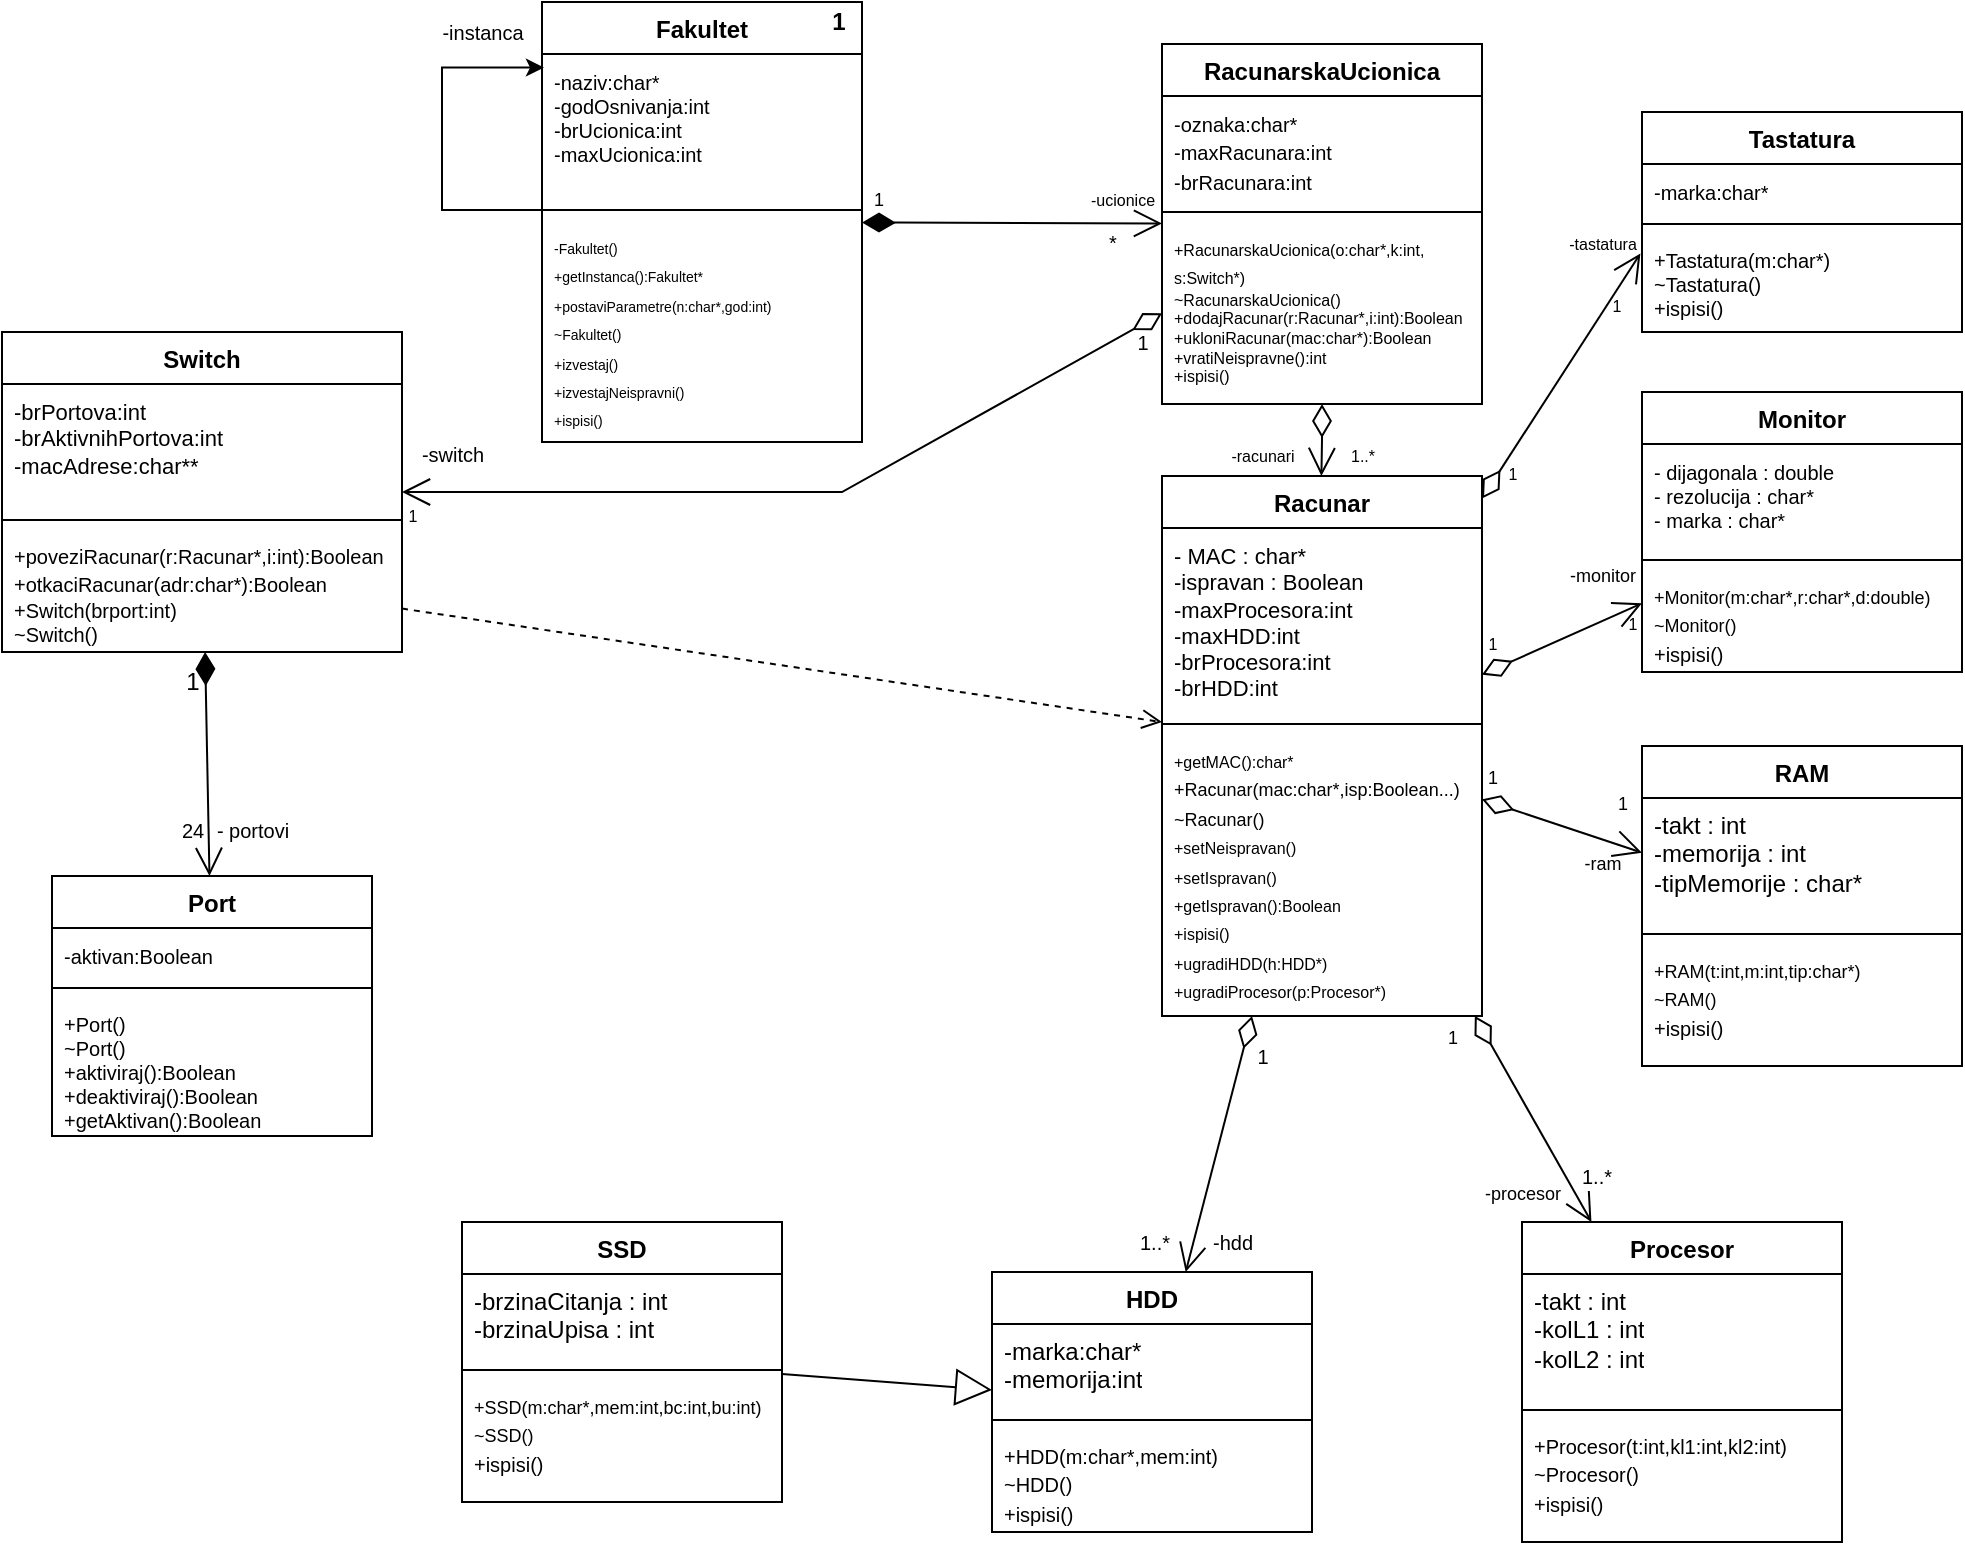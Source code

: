 <mxfile version="24.2.2" type="device">
  <diagram id="C5RBs43oDa-KdzZeNtuy" name="Page-1">
    <mxGraphModel dx="1105" dy="549" grid="1" gridSize="10" guides="1" tooltips="1" connect="1" arrows="1" fold="1" page="1" pageScale="1" pageWidth="1169" pageHeight="827" math="0" shadow="0">
      <root>
        <mxCell id="WIyWlLk6GJQsqaUBKTNV-0" />
        <mxCell id="WIyWlLk6GJQsqaUBKTNV-1" parent="WIyWlLk6GJQsqaUBKTNV-0" />
        <mxCell id="Zq7IhAjDlZkIPvdR3lhH-0" value="Fakultet" style="swimlane;fontStyle=1;align=center;verticalAlign=top;childLayout=stackLayout;horizontal=1;startSize=26;horizontalStack=0;resizeParent=1;resizeParentMax=0;resizeLast=0;collapsible=1;marginBottom=0;whiteSpace=wrap;html=1;" parent="WIyWlLk6GJQsqaUBKTNV-1" vertex="1">
          <mxGeometry x="330" y="15" width="160" height="220" as="geometry">
            <mxRectangle x="90" y="60" width="80" height="30" as="alternateBounds" />
          </mxGeometry>
        </mxCell>
        <mxCell id="Zq7IhAjDlZkIPvdR3lhH-1" value="&lt;div&gt;&lt;span style=&quot;font-size: 10px; background-color: initial;&quot;&gt;-naziv:char*&lt;/span&gt;&lt;br&gt;&lt;/div&gt;&lt;div style=&quot;font-size: 10px;&quot;&gt;&lt;font style=&quot;font-size: 10px;&quot;&gt;-godOsnivanja:int&lt;/font&gt;&lt;/div&gt;&lt;div style=&quot;font-size: 10px;&quot;&gt;&lt;font style=&quot;font-size: 10px;&quot;&gt;-brUcionica:int&lt;/font&gt;&lt;/div&gt;&lt;div style=&quot;font-size: 10px;&quot;&gt;&lt;font style=&quot;font-size: 10px;&quot;&gt;-maxUcionica:int&lt;/font&gt;&lt;/div&gt;&lt;div style=&quot;font-size: 10px;&quot;&gt;&lt;br&gt;&lt;/div&gt;" style="text;strokeColor=none;fillColor=none;align=left;verticalAlign=top;spacingLeft=4;spacingRight=4;overflow=hidden;rotatable=0;points=[[0,0.5],[1,0.5]];portConstraint=eastwest;whiteSpace=wrap;html=1;" parent="Zq7IhAjDlZkIPvdR3lhH-0" vertex="1">
          <mxGeometry y="26" width="160" height="74" as="geometry" />
        </mxCell>
        <mxCell id="qNnTFjgTb9d9i5QFNb41-11" style="edgeStyle=orthogonalEdgeStyle;rounded=0;orthogonalLoop=1;jettySize=auto;html=1;entryX=0.006;entryY=0.092;entryDx=0;entryDy=0;entryPerimeter=0;" parent="Zq7IhAjDlZkIPvdR3lhH-0" source="Zq7IhAjDlZkIPvdR3lhH-2" target="Zq7IhAjDlZkIPvdR3lhH-1" edge="1">
          <mxGeometry relative="1" as="geometry">
            <mxPoint x="-70" y="25" as="targetPoint" />
            <Array as="points">
              <mxPoint x="-50" y="104" />
              <mxPoint x="-50" y="33" />
            </Array>
          </mxGeometry>
        </mxCell>
        <mxCell id="Zq7IhAjDlZkIPvdR3lhH-2" value="" style="line;strokeWidth=1;fillColor=none;align=left;verticalAlign=middle;spacingTop=-1;spacingLeft=3;spacingRight=3;rotatable=0;labelPosition=right;points=[];portConstraint=eastwest;strokeColor=inherit;" parent="Zq7IhAjDlZkIPvdR3lhH-0" vertex="1">
          <mxGeometry y="100" width="160" height="8" as="geometry" />
        </mxCell>
        <mxCell id="Zq7IhAjDlZkIPvdR3lhH-3" value="&lt;div&gt;&lt;font style=&quot;font-size: 7px;&quot;&gt;-Fakultet()&lt;/font&gt;&lt;/div&gt;&lt;div&gt;&lt;font style=&quot;font-size: 7px;&quot;&gt;+getInstanca():Fakultet*&lt;/font&gt;&lt;/div&gt;&lt;div&gt;&lt;font style=&quot;font-size: 7px;&quot;&gt;+postaviParametre(n:char*,god:int)&lt;/font&gt;&lt;/div&gt;&lt;div&gt;&lt;span style=&quot;font-size: 7px;&quot;&gt;~Fakultet()&lt;/span&gt;&lt;/div&gt;&lt;font style=&quot;font-size: 7px;&quot;&gt;+izvestaj()&lt;/font&gt;&lt;div&gt;&lt;span style=&quot;font-size: 7px;&quot;&gt;+izvestajNeispravni()&lt;/span&gt;&lt;/div&gt;&lt;div&gt;&lt;span style=&quot;font-size: 7px;&quot;&gt;+ispisi()&lt;/span&gt;&lt;/div&gt;" style="text;strokeColor=none;fillColor=none;align=left;verticalAlign=top;spacingLeft=4;spacingRight=4;overflow=hidden;rotatable=0;points=[[0,0.5],[1,0.5]];portConstraint=eastwest;whiteSpace=wrap;html=1;" parent="Zq7IhAjDlZkIPvdR3lhH-0" vertex="1">
          <mxGeometry y="108" width="160" height="112" as="geometry" />
        </mxCell>
        <mxCell id="Zq7IhAjDlZkIPvdR3lhH-4" value="RacunarskaUcionica" style="swimlane;fontStyle=1;align=center;verticalAlign=top;childLayout=stackLayout;horizontal=1;startSize=26;horizontalStack=0;resizeParent=1;resizeParentMax=0;resizeLast=0;collapsible=1;marginBottom=0;whiteSpace=wrap;html=1;" parent="WIyWlLk6GJQsqaUBKTNV-1" vertex="1">
          <mxGeometry x="640" y="36" width="160" height="180" as="geometry" />
        </mxCell>
        <mxCell id="Zq7IhAjDlZkIPvdR3lhH-5" value="&lt;font style=&quot;font-size: 10px;&quot;&gt;-oznaka:char*&lt;/font&gt;&lt;div&gt;&lt;span style=&quot;font-size: 10px;&quot;&gt;-maxRacunara:int&lt;br&gt;&lt;/span&gt;&lt;div&gt;&lt;font style=&quot;font-size: 10px;&quot;&gt;-brRacunara:int&lt;/font&gt;&lt;/div&gt;&lt;/div&gt;" style="text;strokeColor=none;fillColor=none;align=left;verticalAlign=top;spacingLeft=4;spacingRight=4;overflow=hidden;rotatable=0;points=[[0,0.5],[1,0.5]];portConstraint=eastwest;whiteSpace=wrap;html=1;" parent="Zq7IhAjDlZkIPvdR3lhH-4" vertex="1">
          <mxGeometry y="26" width="160" height="54" as="geometry" />
        </mxCell>
        <mxCell id="Zq7IhAjDlZkIPvdR3lhH-6" value="" style="line;strokeWidth=1;fillColor=none;align=left;verticalAlign=middle;spacingTop=-1;spacingLeft=3;spacingRight=3;rotatable=0;labelPosition=right;points=[];portConstraint=eastwest;strokeColor=inherit;" parent="Zq7IhAjDlZkIPvdR3lhH-4" vertex="1">
          <mxGeometry y="80" width="160" height="8" as="geometry" />
        </mxCell>
        <mxCell id="Zq7IhAjDlZkIPvdR3lhH-7" value="&lt;font style=&quot;font-size: 8px;&quot;&gt;+RacunarskaUcionica(o:char*,k:int, s:Switch*)&lt;/font&gt;&lt;div style=&quot;font-size: 8px;&quot;&gt;&lt;font style=&quot;font-size: 8px;&quot;&gt;&lt;font style=&quot;font-size: 8px;&quot;&gt;~&lt;/font&gt;&lt;font style=&quot;font-size: 8px;&quot;&gt;RacunarskaUcionica()&lt;/font&gt;&lt;/font&gt;&lt;/div&gt;&lt;div style=&quot;font-size: 8px;&quot;&gt;&lt;font style=&quot;font-size: 8px;&quot;&gt;+dodajRacunar(r:Racunar*,i:int):Boolean&lt;/font&gt;&lt;/div&gt;&lt;div style=&quot;font-size: 8px;&quot;&gt;&lt;font style=&quot;font-size: 8px;&quot;&gt;+ukloniRacunar(mac:char*):Boolean&lt;/font&gt;&lt;/div&gt;&lt;div style=&quot;font-size: 8px;&quot;&gt;&lt;font style=&quot;font-size: 8px;&quot;&gt;+vratiNeispravne():int&lt;/font&gt;&lt;/div&gt;&lt;div style=&quot;font-size: 8px;&quot;&gt;&lt;font style=&quot;font-size: 8px;&quot;&gt;+ispisi()&lt;/font&gt;&lt;/div&gt;" style="text;strokeColor=none;fillColor=none;align=left;verticalAlign=top;spacingLeft=4;spacingRight=4;overflow=hidden;rotatable=0;points=[[0,0.5],[1,0.5]];portConstraint=eastwest;whiteSpace=wrap;html=1;" parent="Zq7IhAjDlZkIPvdR3lhH-4" vertex="1">
          <mxGeometry y="88" width="160" height="92" as="geometry" />
        </mxCell>
        <mxCell id="Zq7IhAjDlZkIPvdR3lhH-17" value="Racunar" style="swimlane;fontStyle=1;align=center;verticalAlign=top;childLayout=stackLayout;horizontal=1;startSize=26;horizontalStack=0;resizeParent=1;resizeParentMax=0;resizeLast=0;collapsible=1;marginBottom=0;whiteSpace=wrap;html=1;" parent="WIyWlLk6GJQsqaUBKTNV-1" vertex="1">
          <mxGeometry x="640" y="252" width="160" height="270" as="geometry" />
        </mxCell>
        <mxCell id="Zq7IhAjDlZkIPvdR3lhH-18" value="&lt;font style=&quot;font-size: 11px;&quot;&gt;- MAC : char*&lt;/font&gt;&lt;div style=&quot;font-size: 11px;&quot;&gt;&lt;font style=&quot;font-size: 11px;&quot;&gt;-ispravan : Boolean&lt;/font&gt;&lt;/div&gt;&lt;div style=&quot;font-size: 11px;&quot;&gt;&lt;font style=&quot;font-size: 11px;&quot;&gt;-maxProcesora:int&lt;/font&gt;&lt;/div&gt;&lt;div style=&quot;font-size: 11px;&quot;&gt;&lt;font style=&quot;font-size: 11px;&quot;&gt;-maxHDD:int&lt;/font&gt;&lt;/div&gt;&lt;div style=&quot;font-size: 11px;&quot;&gt;&lt;font style=&quot;font-size: 11px;&quot;&gt;-brProcesora:int&lt;/font&gt;&lt;/div&gt;&lt;div style=&quot;font-size: 11px;&quot;&gt;&lt;font style=&quot;font-size: 11px;&quot;&gt;-brHDD:int&lt;/font&gt;&lt;/div&gt;" style="text;strokeColor=none;fillColor=none;align=left;verticalAlign=top;spacingLeft=4;spacingRight=4;overflow=hidden;rotatable=0;points=[[0,0.5],[1,0.5]];portConstraint=eastwest;whiteSpace=wrap;html=1;" parent="Zq7IhAjDlZkIPvdR3lhH-17" vertex="1">
          <mxGeometry y="26" width="160" height="94" as="geometry" />
        </mxCell>
        <mxCell id="Zq7IhAjDlZkIPvdR3lhH-19" value="" style="line;strokeWidth=1;fillColor=none;align=left;verticalAlign=middle;spacingTop=-1;spacingLeft=3;spacingRight=3;rotatable=0;labelPosition=right;points=[];portConstraint=eastwest;strokeColor=inherit;" parent="Zq7IhAjDlZkIPvdR3lhH-17" vertex="1">
          <mxGeometry y="120" width="160" height="8" as="geometry" />
        </mxCell>
        <mxCell id="Zq7IhAjDlZkIPvdR3lhH-20" value="&lt;font style=&quot;font-size: 8px;&quot;&gt;+getMAC():char*&lt;/font&gt;&lt;div style=&quot;&quot;&gt;&lt;font style=&quot;font-size: 9px;&quot;&gt;+Racunar(mac:char*,isp:Boolean...)&lt;/font&gt;&lt;/div&gt;&lt;div style=&quot;&quot;&gt;&lt;font style=&quot;font-size: 9px;&quot;&gt;~Racunar()&lt;/font&gt;&lt;/div&gt;&lt;div style=&quot;&quot;&gt;&lt;font style=&quot;font-size: 8px;&quot;&gt;+setNeispravan()&lt;/font&gt;&lt;/div&gt;&lt;div style=&quot;&quot;&gt;&lt;font style=&quot;font-size: 8px;&quot;&gt;+setIspravan()&lt;/font&gt;&lt;/div&gt;&lt;div style=&quot;&quot;&gt;&lt;font style=&quot;font-size: 8px;&quot;&gt;+getIspravan():Boolean&lt;/font&gt;&lt;/div&gt;&lt;div style=&quot;&quot;&gt;&lt;font style=&quot;font-size: 8px;&quot;&gt;+ispisi()&lt;/font&gt;&lt;/div&gt;&lt;div style=&quot;&quot;&gt;&lt;font style=&quot;font-size: 8px;&quot;&gt;+ugradiHDD(h:HDD*)&lt;/font&gt;&lt;/div&gt;&lt;div style=&quot;&quot;&gt;&lt;font style=&quot;font-size: 8px;&quot;&gt;+ugradiProcesor(p:Procesor*)&lt;/font&gt;&lt;/div&gt;" style="text;strokeColor=none;fillColor=none;align=left;verticalAlign=top;spacingLeft=4;spacingRight=4;overflow=hidden;rotatable=0;points=[[0,0.5],[1,0.5]];portConstraint=eastwest;whiteSpace=wrap;html=1;" parent="Zq7IhAjDlZkIPvdR3lhH-17" vertex="1">
          <mxGeometry y="128" width="160" height="142" as="geometry" />
        </mxCell>
        <mxCell id="Zq7IhAjDlZkIPvdR3lhH-28" value="&lt;font style=&quot;font-size: 8px;&quot;&gt;1..*&lt;/font&gt;" style="text;html=1;align=center;verticalAlign=middle;resizable=0;points=[];autosize=1;strokeColor=none;fillColor=none;" parent="WIyWlLk6GJQsqaUBKTNV-1" vertex="1">
          <mxGeometry x="720" y="226" width="40" height="30" as="geometry" />
        </mxCell>
        <mxCell id="Zq7IhAjDlZkIPvdR3lhH-29" value="Tastatura" style="swimlane;fontStyle=1;align=center;verticalAlign=top;childLayout=stackLayout;horizontal=1;startSize=26;horizontalStack=0;resizeParent=1;resizeParentMax=0;resizeLast=0;collapsible=1;marginBottom=0;whiteSpace=wrap;html=1;" parent="WIyWlLk6GJQsqaUBKTNV-1" vertex="1">
          <mxGeometry x="880" y="70" width="160" height="110" as="geometry" />
        </mxCell>
        <mxCell id="Zq7IhAjDlZkIPvdR3lhH-30" value="&lt;font style=&quot;font-size: 10px;&quot;&gt;-marka:char*&lt;/font&gt;" style="text;strokeColor=none;fillColor=none;align=left;verticalAlign=top;spacingLeft=4;spacingRight=4;overflow=hidden;rotatable=0;points=[[0,0.5],[1,0.5]];portConstraint=eastwest;whiteSpace=wrap;html=1;" parent="Zq7IhAjDlZkIPvdR3lhH-29" vertex="1">
          <mxGeometry y="26" width="160" height="26" as="geometry" />
        </mxCell>
        <mxCell id="Zq7IhAjDlZkIPvdR3lhH-31" value="" style="line;strokeWidth=1;fillColor=none;align=left;verticalAlign=middle;spacingTop=-1;spacingLeft=3;spacingRight=3;rotatable=0;labelPosition=right;points=[];portConstraint=eastwest;strokeColor=inherit;" parent="Zq7IhAjDlZkIPvdR3lhH-29" vertex="1">
          <mxGeometry y="52" width="160" height="8" as="geometry" />
        </mxCell>
        <mxCell id="Zq7IhAjDlZkIPvdR3lhH-32" value="&lt;font style=&quot;font-size: 10px;&quot;&gt;+Tastatura(m:char*)&lt;/font&gt;&lt;div style=&quot;font-size: 10px;&quot;&gt;&lt;font style=&quot;font-size: 10px;&quot;&gt;~Tastatura()&lt;/font&gt;&lt;/div&gt;&lt;div style=&quot;font-size: 10px;&quot;&gt;&lt;font style=&quot;font-size: 10px;&quot;&gt;+ispisi()&lt;br&gt;&lt;/font&gt;&lt;/div&gt;" style="text;strokeColor=none;fillColor=none;align=left;verticalAlign=top;spacingLeft=4;spacingRight=4;overflow=hidden;rotatable=0;points=[[0,0.5],[1,0.5]];portConstraint=eastwest;whiteSpace=wrap;html=1;" parent="Zq7IhAjDlZkIPvdR3lhH-29" vertex="1">
          <mxGeometry y="60" width="160" height="50" as="geometry" />
        </mxCell>
        <mxCell id="Zq7IhAjDlZkIPvdR3lhH-33" value="Monitor" style="swimlane;fontStyle=1;align=center;verticalAlign=top;childLayout=stackLayout;horizontal=1;startSize=26;horizontalStack=0;resizeParent=1;resizeParentMax=0;resizeLast=0;collapsible=1;marginBottom=0;whiteSpace=wrap;html=1;" parent="WIyWlLk6GJQsqaUBKTNV-1" vertex="1">
          <mxGeometry x="880" y="210" width="160" height="140" as="geometry" />
        </mxCell>
        <mxCell id="Zq7IhAjDlZkIPvdR3lhH-34" value="&lt;font style=&quot;font-size: 10px;&quot;&gt;- dijagonala : double&lt;/font&gt;&lt;div style=&quot;font-size: 10px;&quot;&gt;&lt;font style=&quot;font-size: 10px;&quot;&gt;- rezolucija : char*&lt;/font&gt;&lt;/div&gt;&lt;div style=&quot;font-size: 10px;&quot;&gt;&lt;font style=&quot;font-size: 10px;&quot;&gt;- marka : char*&lt;/font&gt;&lt;/div&gt;" style="text;strokeColor=none;fillColor=none;align=left;verticalAlign=top;spacingLeft=4;spacingRight=4;overflow=hidden;rotatable=0;points=[[0,0.5],[1,0.5]];portConstraint=eastwest;whiteSpace=wrap;html=1;" parent="Zq7IhAjDlZkIPvdR3lhH-33" vertex="1">
          <mxGeometry y="26" width="160" height="54" as="geometry" />
        </mxCell>
        <mxCell id="Zq7IhAjDlZkIPvdR3lhH-35" value="" style="line;strokeWidth=1;fillColor=none;align=left;verticalAlign=middle;spacingTop=-1;spacingLeft=3;spacingRight=3;rotatable=0;labelPosition=right;points=[];portConstraint=eastwest;strokeColor=inherit;" parent="Zq7IhAjDlZkIPvdR3lhH-33" vertex="1">
          <mxGeometry y="80" width="160" height="8" as="geometry" />
        </mxCell>
        <mxCell id="Zq7IhAjDlZkIPvdR3lhH-36" value="&lt;font style=&quot;font-size: 9px;&quot;&gt;+Monitor(m:char*,r:char*,d:double)&lt;/font&gt;&lt;div style=&quot;&quot;&gt;&lt;font style=&quot;font-size: 9px;&quot;&gt;~Monitor()&lt;/font&gt;&lt;/div&gt;&lt;div style=&quot;&quot;&gt;&lt;font style=&quot;font-size: 9px;&quot;&gt;&lt;span style=&quot;font-size: 10px;&quot;&gt;+ispisi()&lt;/span&gt;&lt;br&gt;&lt;/font&gt;&lt;/div&gt;" style="text;strokeColor=none;fillColor=none;align=left;verticalAlign=top;spacingLeft=4;spacingRight=4;overflow=hidden;rotatable=0;points=[[0,0.5],[1,0.5]];portConstraint=eastwest;whiteSpace=wrap;html=1;" parent="Zq7IhAjDlZkIPvdR3lhH-33" vertex="1">
          <mxGeometry y="88" width="160" height="52" as="geometry" />
        </mxCell>
        <mxCell id="Zq7IhAjDlZkIPvdR3lhH-44" value="&lt;font style=&quot;font-size: 8px;&quot;&gt;1&lt;/font&gt;" style="text;html=1;align=center;verticalAlign=middle;resizable=0;points=[];autosize=1;strokeColor=none;fillColor=none;" parent="WIyWlLk6GJQsqaUBKTNV-1" vertex="1">
          <mxGeometry x="852" y="151" width="30" height="30" as="geometry" />
        </mxCell>
        <mxCell id="Zq7IhAjDlZkIPvdR3lhH-45" value="&lt;font style=&quot;font-size: 8px;&quot;&gt;1&lt;/font&gt;" style="text;html=1;align=center;verticalAlign=middle;resizable=0;points=[];autosize=1;strokeColor=none;fillColor=none;" parent="WIyWlLk6GJQsqaUBKTNV-1" vertex="1">
          <mxGeometry x="800" y="235" width="30" height="30" as="geometry" />
        </mxCell>
        <mxCell id="Zq7IhAjDlZkIPvdR3lhH-46" value="&lt;font style=&quot;font-size: 8px;&quot;&gt;1&lt;/font&gt;" style="text;html=1;align=center;verticalAlign=middle;resizable=0;points=[];autosize=1;strokeColor=none;fillColor=none;" parent="WIyWlLk6GJQsqaUBKTNV-1" vertex="1">
          <mxGeometry x="790" y="320" width="30" height="30" as="geometry" />
        </mxCell>
        <mxCell id="Zq7IhAjDlZkIPvdR3lhH-47" value="&lt;font style=&quot;font-size: 8px;&quot;&gt;1&lt;/font&gt;" style="text;html=1;align=center;verticalAlign=middle;resizable=0;points=[];autosize=1;strokeColor=none;fillColor=none;" parent="WIyWlLk6GJQsqaUBKTNV-1" vertex="1">
          <mxGeometry x="860" y="310" width="30" height="30" as="geometry" />
        </mxCell>
        <mxCell id="Zq7IhAjDlZkIPvdR3lhH-48" value="Procesor&lt;div&gt;&lt;br&gt;&lt;/div&gt;" style="swimlane;fontStyle=1;align=center;verticalAlign=top;childLayout=stackLayout;horizontal=1;startSize=26;horizontalStack=0;resizeParent=1;resizeParentMax=0;resizeLast=0;collapsible=1;marginBottom=0;whiteSpace=wrap;html=1;" parent="WIyWlLk6GJQsqaUBKTNV-1" vertex="1">
          <mxGeometry x="820" y="625" width="160" height="160" as="geometry" />
        </mxCell>
        <mxCell id="Zq7IhAjDlZkIPvdR3lhH-49" value="-takt : int&lt;div&gt;-kolL1 : int&lt;/div&gt;&lt;div&gt;-kolL2 : int&lt;/div&gt;" style="text;strokeColor=none;fillColor=none;align=left;verticalAlign=top;spacingLeft=4;spacingRight=4;overflow=hidden;rotatable=0;points=[[0,0.5],[1,0.5]];portConstraint=eastwest;whiteSpace=wrap;html=1;" parent="Zq7IhAjDlZkIPvdR3lhH-48" vertex="1">
          <mxGeometry y="26" width="160" height="64" as="geometry" />
        </mxCell>
        <mxCell id="Zq7IhAjDlZkIPvdR3lhH-50" value="" style="line;strokeWidth=1;fillColor=none;align=left;verticalAlign=middle;spacingTop=-1;spacingLeft=3;spacingRight=3;rotatable=0;labelPosition=right;points=[];portConstraint=eastwest;strokeColor=inherit;" parent="Zq7IhAjDlZkIPvdR3lhH-48" vertex="1">
          <mxGeometry y="90" width="160" height="8" as="geometry" />
        </mxCell>
        <mxCell id="Zq7IhAjDlZkIPvdR3lhH-51" value="&lt;font size=&quot;1&quot;&gt;+Procesor(t:int,kl1:int,kl2:int)&lt;/font&gt;&lt;div&gt;&lt;font size=&quot;1&quot;&gt;~Procesor()&lt;/font&gt;&lt;/div&gt;&lt;div&gt;&lt;font size=&quot;1&quot;&gt;+ispisi()&lt;/font&gt;&lt;/div&gt;" style="text;strokeColor=none;fillColor=none;align=left;verticalAlign=top;spacingLeft=4;spacingRight=4;overflow=hidden;rotatable=0;points=[[0,0.5],[1,0.5]];portConstraint=eastwest;whiteSpace=wrap;html=1;" parent="Zq7IhAjDlZkIPvdR3lhH-48" vertex="1">
          <mxGeometry y="98" width="160" height="62" as="geometry" />
        </mxCell>
        <mxCell id="Zq7IhAjDlZkIPvdR3lhH-54" value="RAM" style="swimlane;fontStyle=1;align=center;verticalAlign=top;childLayout=stackLayout;horizontal=1;startSize=26;horizontalStack=0;resizeParent=1;resizeParentMax=0;resizeLast=0;collapsible=1;marginBottom=0;whiteSpace=wrap;html=1;" parent="WIyWlLk6GJQsqaUBKTNV-1" vertex="1">
          <mxGeometry x="880" y="387" width="160" height="160" as="geometry" />
        </mxCell>
        <mxCell id="Zq7IhAjDlZkIPvdR3lhH-55" value="-takt : int&lt;div&gt;-memorija : int&lt;/div&gt;&lt;div&gt;-tipMemorije : char*&lt;/div&gt;" style="text;strokeColor=none;fillColor=none;align=left;verticalAlign=top;spacingLeft=4;spacingRight=4;overflow=hidden;rotatable=0;points=[[0,0.5],[1,0.5]];portConstraint=eastwest;whiteSpace=wrap;html=1;" parent="Zq7IhAjDlZkIPvdR3lhH-54" vertex="1">
          <mxGeometry y="26" width="160" height="64" as="geometry" />
        </mxCell>
        <mxCell id="Zq7IhAjDlZkIPvdR3lhH-56" value="" style="line;strokeWidth=1;fillColor=none;align=left;verticalAlign=middle;spacingTop=-1;spacingLeft=3;spacingRight=3;rotatable=0;labelPosition=right;points=[];portConstraint=eastwest;strokeColor=inherit;" parent="Zq7IhAjDlZkIPvdR3lhH-54" vertex="1">
          <mxGeometry y="90" width="160" height="8" as="geometry" />
        </mxCell>
        <mxCell id="Zq7IhAjDlZkIPvdR3lhH-57" value="&lt;font style=&quot;font-size: 9px;&quot;&gt;+RAM(t:int,m:int,tip:char*)&lt;/font&gt;&lt;div&gt;&lt;font style=&quot;font-size: 9px;&quot;&gt;~RAM()&lt;/font&gt;&lt;/div&gt;&lt;div&gt;&lt;font style=&quot;font-size: 9px;&quot;&gt;&lt;span style=&quot;font-size: 10px;&quot;&gt;+ispisi()&lt;/span&gt;&lt;br&gt;&lt;/font&gt;&lt;/div&gt;" style="text;strokeColor=none;fillColor=none;align=left;verticalAlign=top;spacingLeft=4;spacingRight=4;overflow=hidden;rotatable=0;points=[[0,0.5],[1,0.5]];portConstraint=eastwest;whiteSpace=wrap;html=1;" parent="Zq7IhAjDlZkIPvdR3lhH-54" vertex="1">
          <mxGeometry y="98" width="160" height="62" as="geometry" />
        </mxCell>
        <mxCell id="Zq7IhAjDlZkIPvdR3lhH-61" value="&lt;font style=&quot;font-size: 9px;&quot;&gt;1&lt;/font&gt;" style="text;html=1;align=center;verticalAlign=middle;resizable=0;points=[];autosize=1;strokeColor=none;fillColor=none;" parent="WIyWlLk6GJQsqaUBKTNV-1" vertex="1">
          <mxGeometry x="790" y="387" width="30" height="30" as="geometry" />
        </mxCell>
        <mxCell id="Zq7IhAjDlZkIPvdR3lhH-62" value="&lt;font style=&quot;font-size: 9px;&quot;&gt;1&lt;/font&gt;" style="text;html=1;align=center;verticalAlign=middle;resizable=0;points=[];autosize=1;strokeColor=none;fillColor=none;" parent="WIyWlLk6GJQsqaUBKTNV-1" vertex="1">
          <mxGeometry x="855" y="400" width="30" height="30" as="geometry" />
        </mxCell>
        <mxCell id="Zq7IhAjDlZkIPvdR3lhH-67" value="&lt;font style=&quot;font-size: 9px;&quot;&gt;1&lt;/font&gt;" style="text;html=1;align=center;verticalAlign=middle;resizable=0;points=[];autosize=1;strokeColor=none;fillColor=none;" parent="WIyWlLk6GJQsqaUBKTNV-1" vertex="1">
          <mxGeometry x="770" y="517" width="30" height="30" as="geometry" />
        </mxCell>
        <mxCell id="Zq7IhAjDlZkIPvdR3lhH-68" value="HDD" style="swimlane;fontStyle=1;align=center;verticalAlign=top;childLayout=stackLayout;horizontal=1;startSize=26;horizontalStack=0;resizeParent=1;resizeParentMax=0;resizeLast=0;collapsible=1;marginBottom=0;whiteSpace=wrap;html=1;" parent="WIyWlLk6GJQsqaUBKTNV-1" vertex="1">
          <mxGeometry x="555" y="650" width="160" height="130" as="geometry" />
        </mxCell>
        <mxCell id="Zq7IhAjDlZkIPvdR3lhH-69" value="-marka:char*&lt;div&gt;-memorija:int&lt;/div&gt;" style="text;strokeColor=none;fillColor=none;align=left;verticalAlign=top;spacingLeft=4;spacingRight=4;overflow=hidden;rotatable=0;points=[[0,0.5],[1,0.5]];portConstraint=eastwest;whiteSpace=wrap;html=1;" parent="Zq7IhAjDlZkIPvdR3lhH-68" vertex="1">
          <mxGeometry y="26" width="160" height="44" as="geometry" />
        </mxCell>
        <mxCell id="Zq7IhAjDlZkIPvdR3lhH-70" value="" style="line;strokeWidth=1;fillColor=none;align=left;verticalAlign=middle;spacingTop=-1;spacingLeft=3;spacingRight=3;rotatable=0;labelPosition=right;points=[];portConstraint=eastwest;strokeColor=inherit;" parent="Zq7IhAjDlZkIPvdR3lhH-68" vertex="1">
          <mxGeometry y="70" width="160" height="8" as="geometry" />
        </mxCell>
        <mxCell id="Zq7IhAjDlZkIPvdR3lhH-71" value="&lt;font style=&quot;font-size: 10px;&quot;&gt;+HDD(m:char*,mem:int)&lt;/font&gt;&lt;div style=&quot;&quot;&gt;&lt;font style=&quot;font-size: 10px;&quot;&gt;~HDD()&lt;br&gt;&lt;/font&gt;&lt;div style=&quot;&quot;&gt;&lt;font style=&quot;font-size: 10px;&quot;&gt;+ispisi()&lt;/font&gt;&lt;br&gt;&lt;/div&gt;&lt;/div&gt;" style="text;strokeColor=none;fillColor=none;align=left;verticalAlign=top;spacingLeft=4;spacingRight=4;overflow=hidden;rotatable=0;points=[[0,0.5],[1,0.5]];portConstraint=eastwest;whiteSpace=wrap;html=1;" parent="Zq7IhAjDlZkIPvdR3lhH-68" vertex="1">
          <mxGeometry y="78" width="160" height="52" as="geometry" />
        </mxCell>
        <mxCell id="Zq7IhAjDlZkIPvdR3lhH-75" value="&lt;font style=&quot;font-size: 10px;&quot;&gt;1&lt;/font&gt;" style="text;html=1;align=center;verticalAlign=middle;resizable=0;points=[];autosize=1;strokeColor=none;fillColor=none;" parent="WIyWlLk6GJQsqaUBKTNV-1" vertex="1">
          <mxGeometry x="675" y="527" width="30" height="30" as="geometry" />
        </mxCell>
        <mxCell id="Zq7IhAjDlZkIPvdR3lhH-76" value="&lt;font style=&quot;font-size: 10px;&quot;&gt;1..*&lt;/font&gt;" style="text;html=1;align=center;verticalAlign=middle;resizable=0;points=[];autosize=1;strokeColor=none;fillColor=none;" parent="WIyWlLk6GJQsqaUBKTNV-1" vertex="1">
          <mxGeometry x="616" y="620" width="40" height="30" as="geometry" />
        </mxCell>
        <mxCell id="Zq7IhAjDlZkIPvdR3lhH-78" value="&lt;font style=&quot;font-size: 10px;&quot;&gt;1..*&lt;/font&gt;" style="text;html=1;align=center;verticalAlign=middle;resizable=0;points=[];autosize=1;strokeColor=none;fillColor=none;" parent="WIyWlLk6GJQsqaUBKTNV-1" vertex="1">
          <mxGeometry x="837" y="587" width="40" height="30" as="geometry" />
        </mxCell>
        <mxCell id="Zq7IhAjDlZkIPvdR3lhH-79" value="SSD" style="swimlane;fontStyle=1;align=center;verticalAlign=top;childLayout=stackLayout;horizontal=1;startSize=26;horizontalStack=0;resizeParent=1;resizeParentMax=0;resizeLast=0;collapsible=1;marginBottom=0;whiteSpace=wrap;html=1;" parent="WIyWlLk6GJQsqaUBKTNV-1" vertex="1">
          <mxGeometry x="290" y="625" width="160" height="140" as="geometry" />
        </mxCell>
        <mxCell id="Zq7IhAjDlZkIPvdR3lhH-80" value="-brzinaCitanja : int&lt;div&gt;-brzinaUpisa : int&lt;/div&gt;" style="text;strokeColor=none;fillColor=none;align=left;verticalAlign=top;spacingLeft=4;spacingRight=4;overflow=hidden;rotatable=0;points=[[0,0.5],[1,0.5]];portConstraint=eastwest;whiteSpace=wrap;html=1;" parent="Zq7IhAjDlZkIPvdR3lhH-79" vertex="1">
          <mxGeometry y="26" width="160" height="44" as="geometry" />
        </mxCell>
        <mxCell id="Zq7IhAjDlZkIPvdR3lhH-81" value="" style="line;strokeWidth=1;fillColor=none;align=left;verticalAlign=middle;spacingTop=-1;spacingLeft=3;spacingRight=3;rotatable=0;labelPosition=right;points=[];portConstraint=eastwest;strokeColor=inherit;" parent="Zq7IhAjDlZkIPvdR3lhH-79" vertex="1">
          <mxGeometry y="70" width="160" height="8" as="geometry" />
        </mxCell>
        <mxCell id="Zq7IhAjDlZkIPvdR3lhH-82" value="&lt;font style=&quot;font-size: 9px;&quot;&gt;+SSD(m:char*,mem:int,bc:int,bu:int)&lt;/font&gt;&lt;div&gt;&lt;font style=&quot;font-size: 9px;&quot;&gt;~SSD()&lt;/font&gt;&lt;/div&gt;&lt;div&gt;&lt;font style=&quot;font-size: 9px;&quot;&gt;&lt;span style=&quot;font-size: 10px;&quot;&gt;+ispisi()&lt;/span&gt;&lt;br&gt;&lt;/font&gt;&lt;/div&gt;" style="text;strokeColor=none;fillColor=none;align=left;verticalAlign=top;spacingLeft=4;spacingRight=4;overflow=hidden;rotatable=0;points=[[0,0.5],[1,0.5]];portConstraint=eastwest;whiteSpace=wrap;html=1;" parent="Zq7IhAjDlZkIPvdR3lhH-79" vertex="1">
          <mxGeometry y="78" width="160" height="62" as="geometry" />
        </mxCell>
        <mxCell id="Zq7IhAjDlZkIPvdR3lhH-83" value="" style="endArrow=block;endSize=16;endFill=0;html=1;rounded=0;" parent="WIyWlLk6GJQsqaUBKTNV-1" source="Zq7IhAjDlZkIPvdR3lhH-79" target="Zq7IhAjDlZkIPvdR3lhH-68" edge="1">
          <mxGeometry width="160" relative="1" as="geometry">
            <mxPoint x="695" y="642" as="sourcePoint" />
            <mxPoint x="855" y="642" as="targetPoint" />
          </mxGeometry>
        </mxCell>
        <mxCell id="Zq7IhAjDlZkIPvdR3lhH-85" value="Switch" style="swimlane;fontStyle=1;align=center;verticalAlign=top;childLayout=stackLayout;horizontal=1;startSize=26;horizontalStack=0;resizeParent=1;resizeParentMax=0;resizeLast=0;collapsible=1;marginBottom=0;whiteSpace=wrap;html=1;" parent="WIyWlLk6GJQsqaUBKTNV-1" vertex="1">
          <mxGeometry x="60" y="180" width="200" height="160" as="geometry" />
        </mxCell>
        <mxCell id="Zq7IhAjDlZkIPvdR3lhH-86" value="&lt;font style=&quot;font-size: 11px;&quot;&gt;-brPortova:int&lt;/font&gt;&lt;div style=&quot;font-size: 11px;&quot;&gt;&lt;font style=&quot;font-size: 11px;&quot;&gt;-brAktivnihPortova:int&lt;/font&gt;&lt;/div&gt;&lt;div style=&quot;font-size: 11px;&quot;&gt;&lt;font style=&quot;font-size: 11px;&quot;&gt;-macAdrese:char**&lt;/font&gt;&lt;/div&gt;" style="text;strokeColor=none;fillColor=none;align=left;verticalAlign=top;spacingLeft=4;spacingRight=4;overflow=hidden;rotatable=0;points=[[0,0.5],[1,0.5]];portConstraint=eastwest;whiteSpace=wrap;html=1;" parent="Zq7IhAjDlZkIPvdR3lhH-85" vertex="1">
          <mxGeometry y="26" width="200" height="64" as="geometry" />
        </mxCell>
        <mxCell id="Zq7IhAjDlZkIPvdR3lhH-87" value="" style="line;strokeWidth=1;fillColor=none;align=left;verticalAlign=middle;spacingTop=-1;spacingLeft=3;spacingRight=3;rotatable=0;labelPosition=right;points=[];portConstraint=eastwest;strokeColor=inherit;" parent="Zq7IhAjDlZkIPvdR3lhH-85" vertex="1">
          <mxGeometry y="90" width="200" height="8" as="geometry" />
        </mxCell>
        <mxCell id="Zq7IhAjDlZkIPvdR3lhH-88" value="&lt;font style=&quot;font-size: 10px;&quot;&gt;+poveziRacunar(r:Racunar*,i:int):Boolean&lt;/font&gt;&lt;div&gt;&lt;span style=&quot;font-size: 10px;&quot;&gt;+otkaciRacunar(adr:char*):Boolean&lt;br&gt;&lt;/span&gt;&lt;div style=&quot;font-size: 10px;&quot;&gt;&lt;font style=&quot;font-size: 10px;&quot;&gt;+Switch(brport:int)&lt;/font&gt;&lt;/div&gt;&lt;div style=&quot;font-size: 10px;&quot;&gt;&lt;font style=&quot;font-size: 10px;&quot;&gt;~Switch()&lt;/font&gt;&lt;/div&gt;&lt;/div&gt;" style="text;strokeColor=none;fillColor=none;align=left;verticalAlign=top;spacingLeft=4;spacingRight=4;overflow=hidden;rotatable=0;points=[[0,0.5],[1,0.5]];portConstraint=eastwest;whiteSpace=wrap;html=1;" parent="Zq7IhAjDlZkIPvdR3lhH-85" vertex="1">
          <mxGeometry y="98" width="200" height="62" as="geometry" />
        </mxCell>
        <mxCell id="Zq7IhAjDlZkIPvdR3lhH-92" value="&lt;font style=&quot;font-size: 10px;&quot;&gt;1&lt;/font&gt;" style="text;html=1;align=center;verticalAlign=middle;resizable=0;points=[];autosize=1;strokeColor=none;fillColor=none;" parent="WIyWlLk6GJQsqaUBKTNV-1" vertex="1">
          <mxGeometry x="615" y="170" width="30" height="30" as="geometry" />
        </mxCell>
        <mxCell id="Zq7IhAjDlZkIPvdR3lhH-93" value="&lt;font style=&quot;font-size: 8px;&quot;&gt;1&lt;/font&gt;" style="text;html=1;align=center;verticalAlign=middle;resizable=0;points=[];autosize=1;strokeColor=none;fillColor=none;" parent="WIyWlLk6GJQsqaUBKTNV-1" vertex="1">
          <mxGeometry x="250" y="256" width="30" height="30" as="geometry" />
        </mxCell>
        <mxCell id="Zq7IhAjDlZkIPvdR3lhH-98" value="Port" style="swimlane;fontStyle=1;align=center;verticalAlign=top;childLayout=stackLayout;horizontal=1;startSize=26;horizontalStack=0;resizeParent=1;resizeParentMax=0;resizeLast=0;collapsible=1;marginBottom=0;whiteSpace=wrap;html=1;" parent="WIyWlLk6GJQsqaUBKTNV-1" vertex="1">
          <mxGeometry x="85" y="452" width="160" height="130" as="geometry" />
        </mxCell>
        <mxCell id="Zq7IhAjDlZkIPvdR3lhH-99" value="&lt;font style=&quot;font-size: 10px;&quot;&gt;-aktivan:Boolean&lt;/font&gt;" style="text;strokeColor=none;fillColor=none;align=left;verticalAlign=top;spacingLeft=4;spacingRight=4;overflow=hidden;rotatable=0;points=[[0,0.5],[1,0.5]];portConstraint=eastwest;whiteSpace=wrap;html=1;" parent="Zq7IhAjDlZkIPvdR3lhH-98" vertex="1">
          <mxGeometry y="26" width="160" height="26" as="geometry" />
        </mxCell>
        <mxCell id="Zq7IhAjDlZkIPvdR3lhH-100" value="" style="line;strokeWidth=1;fillColor=none;align=left;verticalAlign=middle;spacingTop=-1;spacingLeft=3;spacingRight=3;rotatable=0;labelPosition=right;points=[];portConstraint=eastwest;strokeColor=inherit;" parent="Zq7IhAjDlZkIPvdR3lhH-98" vertex="1">
          <mxGeometry y="52" width="160" height="8" as="geometry" />
        </mxCell>
        <mxCell id="Zq7IhAjDlZkIPvdR3lhH-101" value="&lt;font style=&quot;font-size: 10px;&quot;&gt;+Port()&lt;/font&gt;&lt;div style=&quot;font-size: 10px;&quot;&gt;&lt;font style=&quot;font-size: 10px;&quot;&gt;~Port()&lt;/font&gt;&lt;/div&gt;&lt;div style=&quot;font-size: 10px;&quot;&gt;&lt;font style=&quot;font-size: 10px;&quot;&gt;+aktiviraj():Boolean&lt;/font&gt;&lt;/div&gt;&lt;div style=&quot;font-size: 10px;&quot;&gt;&lt;font style=&quot;font-size: 10px;&quot;&gt;+deaktiviraj():Boolean&lt;br&gt;&lt;/font&gt;&lt;/div&gt;&lt;div style=&quot;font-size: 10px;&quot;&gt;&lt;font style=&quot;font-size: 10px;&quot;&gt;+getAktivan():Boolean&lt;/font&gt;&lt;/div&gt;" style="text;strokeColor=none;fillColor=none;align=left;verticalAlign=top;spacingLeft=4;spacingRight=4;overflow=hidden;rotatable=0;points=[[0,0.5],[1,0.5]];portConstraint=eastwest;whiteSpace=wrap;html=1;" parent="Zq7IhAjDlZkIPvdR3lhH-98" vertex="1">
          <mxGeometry y="60" width="160" height="70" as="geometry" />
        </mxCell>
        <mxCell id="Zq7IhAjDlZkIPvdR3lhH-103" value="1" style="text;html=1;align=center;verticalAlign=middle;resizable=0;points=[];autosize=1;strokeColor=none;fillColor=none;" parent="WIyWlLk6GJQsqaUBKTNV-1" vertex="1">
          <mxGeometry x="140" y="340" width="30" height="30" as="geometry" />
        </mxCell>
        <mxCell id="Zq7IhAjDlZkIPvdR3lhH-104" value="&lt;font style=&quot;font-size: 10px;&quot;&gt;24&lt;/font&gt;" style="text;html=1;align=center;verticalAlign=middle;resizable=0;points=[];autosize=1;strokeColor=none;fillColor=none;" parent="WIyWlLk6GJQsqaUBKTNV-1" vertex="1">
          <mxGeometry x="140" y="414" width="30" height="30" as="geometry" />
        </mxCell>
        <mxCell id="Zq7IhAjDlZkIPvdR3lhH-106" value="&lt;font style=&quot;font-size: 10px;&quot;&gt;- portovi&lt;/font&gt;" style="text;html=1;align=center;verticalAlign=middle;resizable=0;points=[];autosize=1;strokeColor=none;fillColor=none;" parent="WIyWlLk6GJQsqaUBKTNV-1" vertex="1">
          <mxGeometry x="155" y="414" width="60" height="30" as="geometry" />
        </mxCell>
        <mxCell id="Zq7IhAjDlZkIPvdR3lhH-113" value="1" style="text;align=center;fontStyle=1;verticalAlign=middle;spacingLeft=3;spacingRight=3;strokeColor=none;rotatable=0;points=[[0,0.5],[1,0.5]];portConstraint=eastwest;html=1;" parent="WIyWlLk6GJQsqaUBKTNV-1" vertex="1">
          <mxGeometry x="463" y="15" width="30" height="20" as="geometry" />
        </mxCell>
        <mxCell id="Zq7IhAjDlZkIPvdR3lhH-119" value="&lt;font style=&quot;font-size: 10px;&quot;&gt;-instanca&lt;/font&gt;" style="text;html=1;align=center;verticalAlign=middle;resizable=0;points=[];autosize=1;strokeColor=none;fillColor=none;" parent="WIyWlLk6GJQsqaUBKTNV-1" vertex="1">
          <mxGeometry x="270" y="15" width="60" height="30" as="geometry" />
        </mxCell>
        <mxCell id="Am6kRtLr305XdQdIDY00-0" value="" style="endArrow=open;html=1;endSize=12;startArrow=diamondThin;startSize=14;startFill=1;align=left;verticalAlign=bottom;rounded=0;" parent="WIyWlLk6GJQsqaUBKTNV-1" source="Zq7IhAjDlZkIPvdR3lhH-0" target="Zq7IhAjDlZkIPvdR3lhH-4" edge="1">
          <mxGeometry x="-1" y="3" relative="1" as="geometry">
            <mxPoint x="510" y="165" as="sourcePoint" />
            <mxPoint x="670" y="165" as="targetPoint" />
          </mxGeometry>
        </mxCell>
        <mxCell id="Am6kRtLr305XdQdIDY00-2" value="&lt;font style=&quot;font-size: 8px;&quot;&gt;-ucionice&lt;/font&gt;" style="text;html=1;align=center;verticalAlign=middle;resizable=0;points=[];autosize=1;strokeColor=none;fillColor=none;" parent="WIyWlLk6GJQsqaUBKTNV-1" vertex="1">
          <mxGeometry x="590" y="98" width="60" height="30" as="geometry" />
        </mxCell>
        <mxCell id="Am6kRtLr305XdQdIDY00-3" value="&lt;font style=&quot;font-size: 10px;&quot;&gt;*&lt;/font&gt;" style="text;html=1;align=center;verticalAlign=middle;resizable=0;points=[];autosize=1;strokeColor=none;fillColor=none;" parent="WIyWlLk6GJQsqaUBKTNV-1" vertex="1">
          <mxGeometry x="600" y="120" width="30" height="30" as="geometry" />
        </mxCell>
        <mxCell id="Am6kRtLr305XdQdIDY00-4" value="" style="endArrow=open;html=1;endSize=12;startArrow=diamondThin;startSize=14;startFill=1;align=left;verticalAlign=bottom;rounded=0;" parent="WIyWlLk6GJQsqaUBKTNV-1" source="Zq7IhAjDlZkIPvdR3lhH-85" target="Zq7IhAjDlZkIPvdR3lhH-98" edge="1">
          <mxGeometry x="-1" y="3" relative="1" as="geometry">
            <mxPoint x="130" y="355" as="sourcePoint" />
            <mxPoint x="290" y="355" as="targetPoint" />
          </mxGeometry>
        </mxCell>
        <mxCell id="Am6kRtLr305XdQdIDY00-9" value="&lt;font style=&quot;font-size: 8px;&quot;&gt;-tastatura&lt;/font&gt;" style="text;html=1;align=center;verticalAlign=middle;resizable=0;points=[];autosize=1;strokeColor=none;fillColor=none;" parent="WIyWlLk6GJQsqaUBKTNV-1" vertex="1">
          <mxGeometry x="830" y="120" width="60" height="30" as="geometry" />
        </mxCell>
        <mxCell id="Am6kRtLr305XdQdIDY00-15" value="&lt;font style=&quot;font-size: 8px;&quot;&gt;-racunari&lt;/font&gt;" style="text;html=1;align=center;verticalAlign=middle;resizable=0;points=[];autosize=1;strokeColor=none;fillColor=none;" parent="WIyWlLk6GJQsqaUBKTNV-1" vertex="1">
          <mxGeometry x="660" y="226" width="60" height="30" as="geometry" />
        </mxCell>
        <mxCell id="Am6kRtLr305XdQdIDY00-16" value="&lt;font style=&quot;font-size: 10px;&quot;&gt;-switch&lt;/font&gt;" style="text;html=1;align=center;verticalAlign=middle;resizable=0;points=[];autosize=1;strokeColor=none;fillColor=none;" parent="WIyWlLk6GJQsqaUBKTNV-1" vertex="1">
          <mxGeometry x="260" y="226" width="50" height="30" as="geometry" />
        </mxCell>
        <mxCell id="Am6kRtLr305XdQdIDY00-22" value="&lt;font style=&quot;font-size: 9px;&quot;&gt;-monitor&lt;/font&gt;" style="text;html=1;align=center;verticalAlign=middle;resizable=0;points=[];autosize=1;strokeColor=none;fillColor=none;" parent="WIyWlLk6GJQsqaUBKTNV-1" vertex="1">
          <mxGeometry x="830" y="286" width="60" height="30" as="geometry" />
        </mxCell>
        <mxCell id="Am6kRtLr305XdQdIDY00-25" value="&lt;font style=&quot;font-size: 9px;&quot;&gt;-ram&lt;/font&gt;" style="text;html=1;align=center;verticalAlign=middle;resizable=0;points=[];autosize=1;strokeColor=none;fillColor=none;" parent="WIyWlLk6GJQsqaUBKTNV-1" vertex="1">
          <mxGeometry x="840" y="430" width="40" height="30" as="geometry" />
        </mxCell>
        <mxCell id="Am6kRtLr305XdQdIDY00-27" value="&lt;font style=&quot;font-size: 9px;&quot;&gt;-procesor&lt;/font&gt;" style="text;html=1;align=center;verticalAlign=middle;resizable=0;points=[];autosize=1;strokeColor=none;fillColor=none;" parent="WIyWlLk6GJQsqaUBKTNV-1" vertex="1">
          <mxGeometry x="790" y="595" width="60" height="30" as="geometry" />
        </mxCell>
        <mxCell id="Am6kRtLr305XdQdIDY00-31" value="&lt;font style=&quot;font-size: 10px;&quot;&gt;-hdd&lt;/font&gt;" style="text;html=1;align=center;verticalAlign=middle;resizable=0;points=[];autosize=1;strokeColor=none;fillColor=none;" parent="WIyWlLk6GJQsqaUBKTNV-1" vertex="1">
          <mxGeometry x="655" y="620" width="40" height="30" as="geometry" />
        </mxCell>
        <mxCell id="Am6kRtLr305XdQdIDY00-33" value="" style="html=1;verticalAlign=bottom;endArrow=open;dashed=1;endSize=8;curved=0;rounded=0;exitX=1;exitY=0.65;exitDx=0;exitDy=0;exitPerimeter=0;" parent="WIyWlLk6GJQsqaUBKTNV-1" source="Zq7IhAjDlZkIPvdR3lhH-88" target="Zq7IhAjDlZkIPvdR3lhH-17" edge="1">
          <mxGeometry relative="1" as="geometry">
            <mxPoint x="520" y="295" as="sourcePoint" />
            <mxPoint x="440" y="295" as="targetPoint" />
          </mxGeometry>
        </mxCell>
        <mxCell id="kptCB4HJ4V_GeTsuAf0--0" value="" style="endArrow=open;html=1;endSize=12;startArrow=diamondThin;startSize=14;startFill=0;edgeStyle=orthogonalEdgeStyle;align=left;verticalAlign=bottom;rounded=0;" parent="WIyWlLk6GJQsqaUBKTNV-1" source="Zq7IhAjDlZkIPvdR3lhH-4" edge="1">
          <mxGeometry x="-1" y="3" relative="1" as="geometry">
            <mxPoint x="720" y="200" as="sourcePoint" />
            <mxPoint x="719.71" y="252" as="targetPoint" />
          </mxGeometry>
        </mxCell>
        <mxCell id="qNnTFjgTb9d9i5QFNb41-0" value="" style="endArrow=open;html=1;endSize=12;startArrow=diamondThin;startSize=14;startFill=0;align=left;verticalAlign=bottom;rounded=0;" parent="WIyWlLk6GJQsqaUBKTNV-1" source="Zq7IhAjDlZkIPvdR3lhH-17" target="Zq7IhAjDlZkIPvdR3lhH-48" edge="1">
          <mxGeometry x="-1" y="3" relative="1" as="geometry">
            <mxPoint x="610" y="590" as="sourcePoint" />
            <mxPoint x="770" y="590" as="targetPoint" />
          </mxGeometry>
        </mxCell>
        <mxCell id="qNnTFjgTb9d9i5QFNb41-1" value="" style="endArrow=open;html=1;endSize=12;startArrow=diamondThin;startSize=14;startFill=0;align=left;verticalAlign=bottom;rounded=0;" parent="WIyWlLk6GJQsqaUBKTNV-1" source="Zq7IhAjDlZkIPvdR3lhH-17" target="Zq7IhAjDlZkIPvdR3lhH-68" edge="1">
          <mxGeometry x="-1" y="3" relative="1" as="geometry">
            <mxPoint x="620" y="600" as="sourcePoint" />
            <mxPoint x="780" y="600" as="targetPoint" />
          </mxGeometry>
        </mxCell>
        <mxCell id="qNnTFjgTb9d9i5QFNb41-3" value="" style="endArrow=open;html=1;endSize=12;startArrow=diamondThin;startSize=14;startFill=0;align=left;verticalAlign=bottom;rounded=0;" parent="WIyWlLk6GJQsqaUBKTNV-1" source="Zq7IhAjDlZkIPvdR3lhH-17" target="Zq7IhAjDlZkIPvdR3lhH-54" edge="1">
          <mxGeometry x="-1" y="3" relative="1" as="geometry">
            <mxPoint x="780" y="430" as="sourcePoint" />
            <mxPoint x="940" y="430" as="targetPoint" />
          </mxGeometry>
        </mxCell>
        <mxCell id="qNnTFjgTb9d9i5QFNb41-5" value="" style="endArrow=open;html=1;endSize=12;startArrow=diamondThin;startSize=14;startFill=0;align=left;verticalAlign=bottom;rounded=0;" parent="WIyWlLk6GJQsqaUBKTNV-1" source="Zq7IhAjDlZkIPvdR3lhH-17" target="Zq7IhAjDlZkIPvdR3lhH-33" edge="1">
          <mxGeometry x="-1" y="3" relative="1" as="geometry">
            <mxPoint x="700" y="330" as="sourcePoint" />
            <mxPoint x="860" y="330" as="targetPoint" />
          </mxGeometry>
        </mxCell>
        <mxCell id="qNnTFjgTb9d9i5QFNb41-6" value="" style="endArrow=open;html=1;endSize=12;startArrow=diamondThin;startSize=14;startFill=0;align=left;verticalAlign=bottom;rounded=0;entryX=-0.005;entryY=0.215;entryDx=0;entryDy=0;entryPerimeter=0;" parent="WIyWlLk6GJQsqaUBKTNV-1" source="Zq7IhAjDlZkIPvdR3lhH-17" target="Zq7IhAjDlZkIPvdR3lhH-32" edge="1">
          <mxGeometry x="-1" y="3" relative="1" as="geometry">
            <mxPoint x="700" y="250" as="sourcePoint" />
            <mxPoint x="860" y="250" as="targetPoint" />
          </mxGeometry>
        </mxCell>
        <mxCell id="qNnTFjgTb9d9i5QFNb41-8" value="&lt;font style=&quot;font-size: 9px;&quot;&gt;1&lt;/font&gt;" style="text;html=1;align=center;verticalAlign=middle;resizable=0;points=[];autosize=1;strokeColor=none;fillColor=none;" parent="WIyWlLk6GJQsqaUBKTNV-1" vertex="1">
          <mxGeometry x="483" y="98" width="30" height="30" as="geometry" />
        </mxCell>
        <mxCell id="YIzD3QlJXaAdy2rIByRl-0" value="" style="endArrow=open;html=1;endSize=12;startArrow=diamondThin;startSize=14;startFill=0;align=left;verticalAlign=bottom;rounded=0;" edge="1" parent="WIyWlLk6GJQsqaUBKTNV-1" source="Zq7IhAjDlZkIPvdR3lhH-4" target="Zq7IhAjDlZkIPvdR3lhH-85">
          <mxGeometry x="-1" y="3" relative="1" as="geometry">
            <mxPoint x="400" y="280" as="sourcePoint" />
            <mxPoint x="560" y="280" as="targetPoint" />
            <Array as="points">
              <mxPoint x="480" y="260" />
            </Array>
          </mxGeometry>
        </mxCell>
      </root>
    </mxGraphModel>
  </diagram>
</mxfile>
